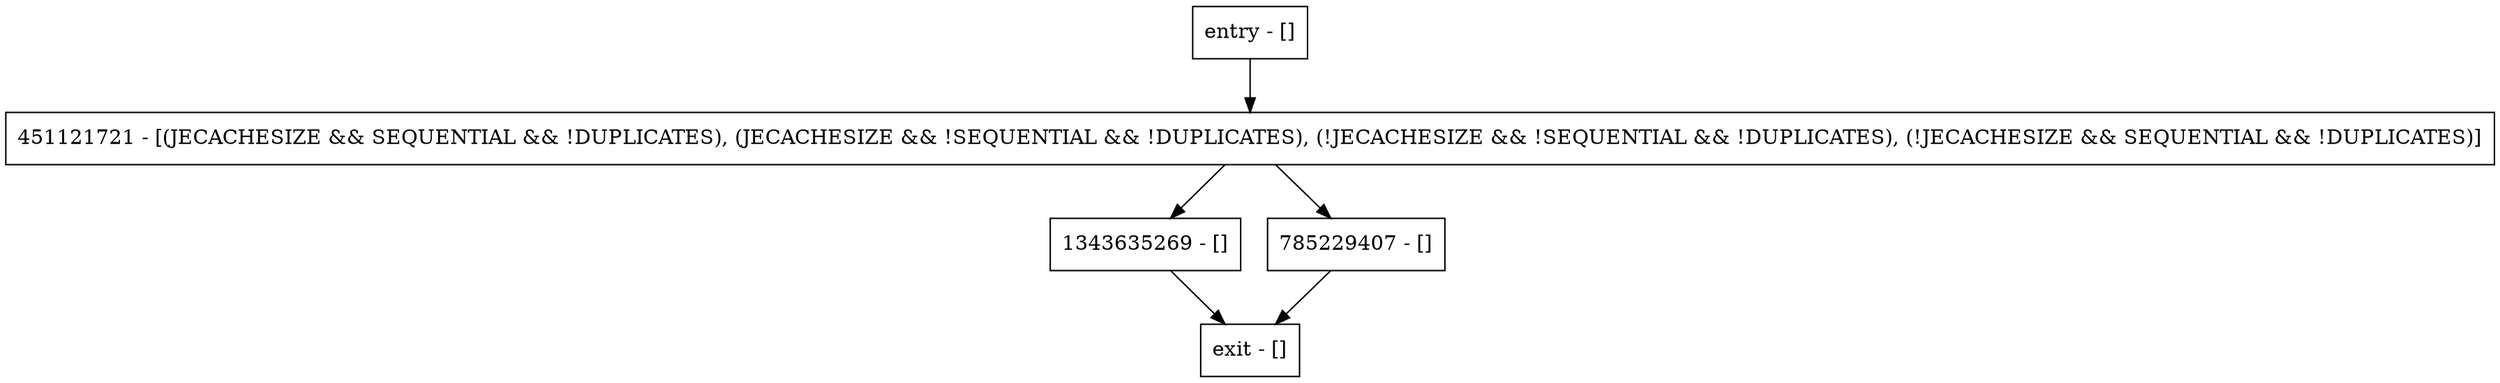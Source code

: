 digraph getDbFileSummary {
node [shape=record];
entry [label="entry - []"];
exit [label="exit - []"];
1343635269 [label="1343635269 - []"];
785229407 [label="785229407 - []"];
451121721 [label="451121721 - [(JECACHESIZE && SEQUENTIAL && !DUPLICATES), (JECACHESIZE && !SEQUENTIAL && !DUPLICATES), (!JECACHESIZE && !SEQUENTIAL && !DUPLICATES), (!JECACHESIZE && SEQUENTIAL && !DUPLICATES)]"];
entry;
exit;
entry -> 451121721;
1343635269 -> exit;
785229407 -> exit;
451121721 -> 1343635269;
451121721 -> 785229407;
}
